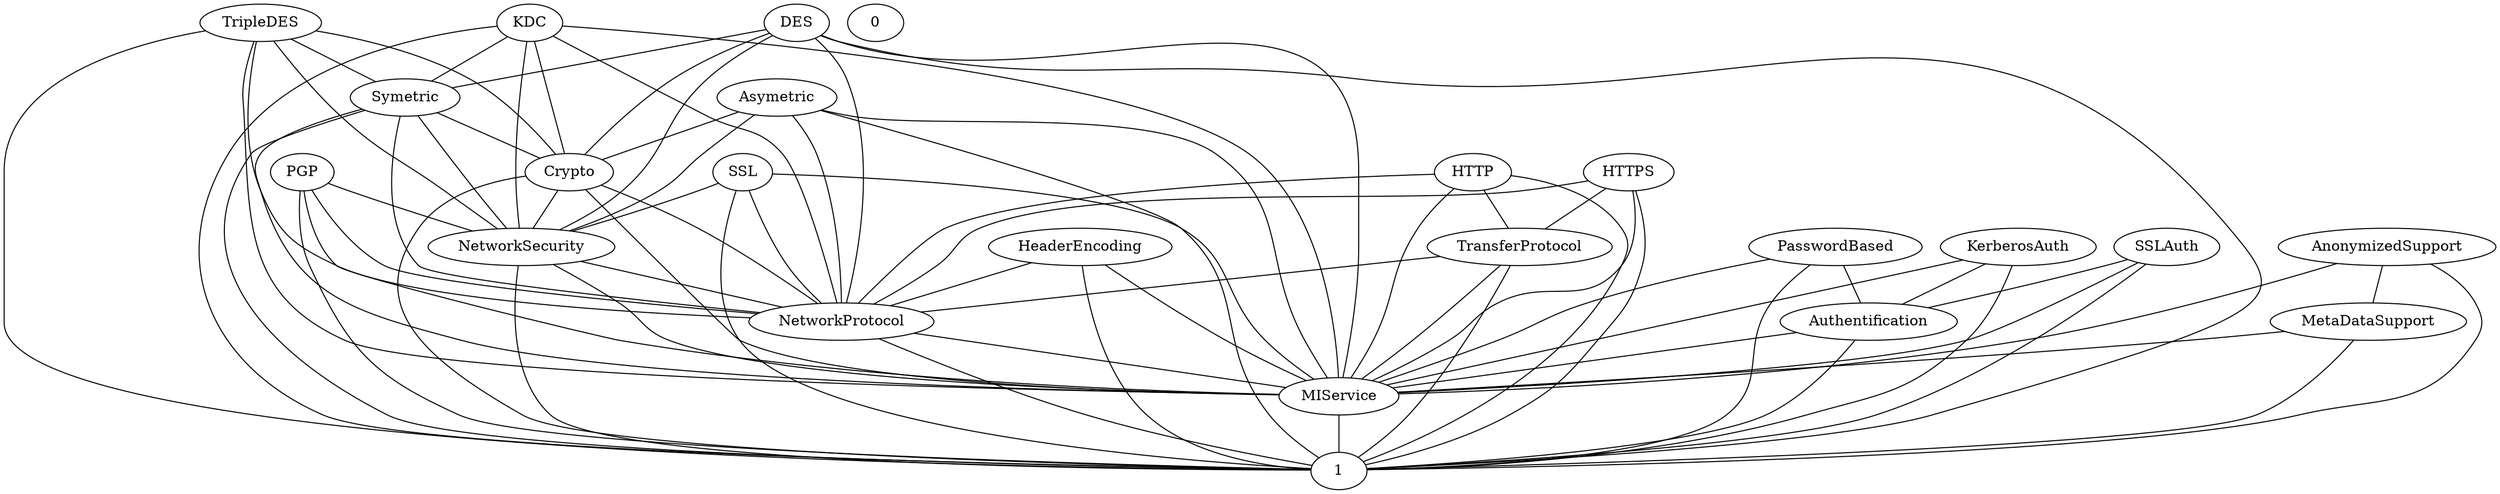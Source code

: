 graph G {
  Crypto;
  Symetric;
  NetworkProtocol;
  Asymetric;
  HTTP;
  PasswordBased;
  1;
  MetaDataSupport;
  MIService;
  TripleDES;
  Authentification;
  KDC;
  NetworkSecurity;
  HTTPS;
  HeaderEncoding;
  SSL;
  0;
  KerberosAuth;
  PGP;
  SSLAuth;
  DES;
  AnonymizedSupport;
  TransferProtocol;
  NetworkProtocol -- MIService;
  PGP -- NetworkSecurity;
  KerberosAuth -- Authentification;
  HTTP -- TransferProtocol;
  PasswordBased -- Authentification;
  HTTPS -- TransferProtocol;
  Asymetric -- Crypto;
  MIService -- 1;
  AnonymizedSupport -- MetaDataSupport;
  Symetric -- Crypto;
  SSL -- NetworkSecurity;
  TripleDES -- Symetric;
  SSLAuth -- Authentification;
  HeaderEncoding -- NetworkProtocol;
  NetworkSecurity -- NetworkProtocol;
  KDC -- Symetric;
  TransferProtocol -- NetworkProtocol;
  DES -- Symetric;
  Crypto -- NetworkSecurity;
  Crypto -- NetworkProtocol;
  Symetric -- NetworkSecurity;
  Symetric -- NetworkProtocol;
  NetworkProtocol -- 1;
  Asymetric -- NetworkSecurity;
  Asymetric -- NetworkProtocol;
  HTTP -- NetworkProtocol;
  MetaDataSupport -- MIService;
  TripleDES -- NetworkSecurity;
  TripleDES -- Crypto;
  TripleDES -- NetworkProtocol;
  Authentification -- MIService;
  KDC -- NetworkSecurity;
  KDC -- Crypto;
  KDC -- NetworkProtocol;
  NetworkSecurity -- MIService;
  NetworkSecurity -- 1;
  HTTPS -- NetworkProtocol;
  HeaderEncoding -- MIService;
  HeaderEncoding -- 1;
  SSL -- MIService;
  SSL -- 1;
  SSL -- NetworkProtocol;
  KerberosAuth -- MIService;
  PGP -- MIService;
  PGP -- 1;
  PGP -- NetworkProtocol;
  SSLAuth -- MIService;
  DES -- NetworkSecurity;
  DES -- Crypto;
  DES -- NetworkProtocol;
  AnonymizedSupport -- MIService;
  TransferProtocol -- MIService;
  TransferProtocol -- 1;
  Crypto -- MIService;
  Crypto -- 1;
  Symetric -- MIService;
  Symetric -- 1;
  Asymetric -- MIService;
  Asymetric -- 1;
  HTTP -- MIService;
  HTTP -- 1;
  PasswordBased -- MIService;
  PasswordBased -- 1;
  MetaDataSupport -- 1;
  TripleDES -- MIService;
  TripleDES -- 1;
  Authentification -- 1;
  KDC -- MIService;
  KDC -- 1;
  HTTPS -- MIService;
  HTTPS -- 1;
  KerberosAuth -- 1;
  SSLAuth -- 1;
  DES -- MIService;
  DES -- 1;
  AnonymizedSupport -- 1;
}
